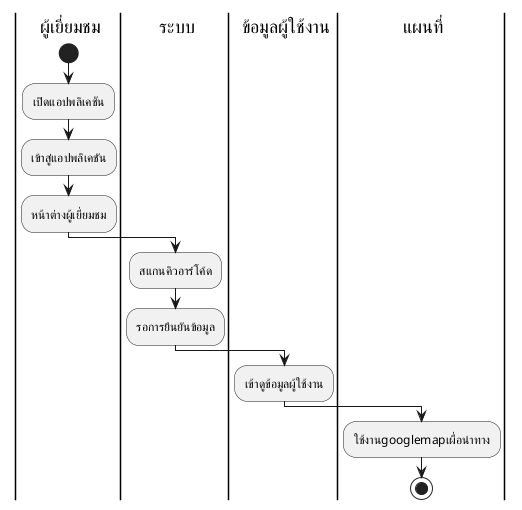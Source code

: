 @startuml
|a| ผู้เยี่ยมชม
|b| ระบบ
|c| ข้อมูลผู้ใช้งาน
|d| แผนที่


|a|
start
:เปิดแอปพลิเคชัน;
:เข้าสู่แอปพลิเคชัน;
:หน้าต่างผู้เยี่ยมชม;
|b|
:สแกนคิวอาร์โค้ด;
:รอการยืนยันข้อมูล;
|c|
:เข้าดูข้อมูลผู้ใช้งาน;
|d|
:ใช้งานgooglemapเผื่อนำทาง;
stop



@enduml